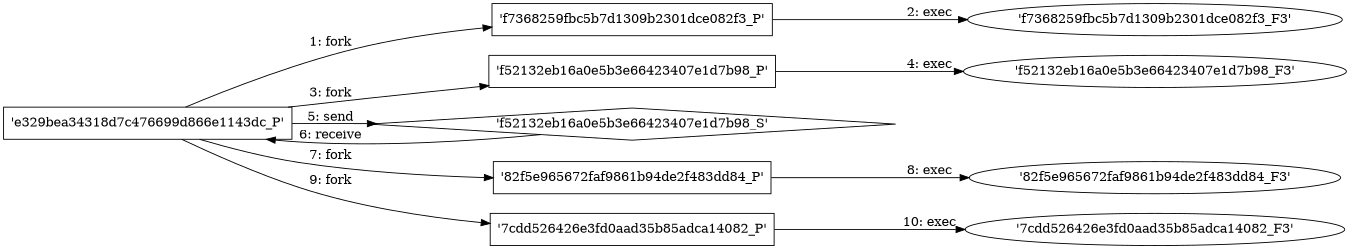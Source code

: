 digraph "D:\Learning\Paper\apt\基于CTI的攻击预警\Dataset\攻击图\ASGfromALLCTI\Bedep Lurking in Angler's Shadows.dot" {
rankdir="LR"
size="9"
fixedsize="false"
splines="true"
nodesep=0.3
ranksep=0
fontsize=10
overlap="scalexy"
engine= "neato"
	"'e329bea34318d7c476699d866e1143dc_P'" [node_type=Process shape=box]
	"'f7368259fbc5b7d1309b2301dce082f3_P'" [node_type=Process shape=box]
	"'e329bea34318d7c476699d866e1143dc_P'" -> "'f7368259fbc5b7d1309b2301dce082f3_P'" [label="1: fork"]
	"'f7368259fbc5b7d1309b2301dce082f3_P'" [node_type=Process shape=box]
	"'f7368259fbc5b7d1309b2301dce082f3_F3'" [node_type=File shape=ellipse]
	"'f7368259fbc5b7d1309b2301dce082f3_P'" -> "'f7368259fbc5b7d1309b2301dce082f3_F3'" [label="2: exec"]
	"'e329bea34318d7c476699d866e1143dc_P'" [node_type=Process shape=box]
	"'f52132eb16a0e5b3e66423407e1d7b98_P'" [node_type=Process shape=box]
	"'e329bea34318d7c476699d866e1143dc_P'" -> "'f52132eb16a0e5b3e66423407e1d7b98_P'" [label="3: fork"]
	"'f52132eb16a0e5b3e66423407e1d7b98_P'" [node_type=Process shape=box]
	"'f52132eb16a0e5b3e66423407e1d7b98_F3'" [node_type=File shape=ellipse]
	"'f52132eb16a0e5b3e66423407e1d7b98_P'" -> "'f52132eb16a0e5b3e66423407e1d7b98_F3'" [label="4: exec"]
	"'f52132eb16a0e5b3e66423407e1d7b98_S'" [node_type=Socket shape=diamond]
	"'e329bea34318d7c476699d866e1143dc_P'" [node_type=Process shape=box]
	"'e329bea34318d7c476699d866e1143dc_P'" -> "'f52132eb16a0e5b3e66423407e1d7b98_S'" [label="5: send"]
	"'f52132eb16a0e5b3e66423407e1d7b98_S'" -> "'e329bea34318d7c476699d866e1143dc_P'" [label="6: receive"]
	"'e329bea34318d7c476699d866e1143dc_P'" [node_type=Process shape=box]
	"'82f5e965672faf9861b94de2f483dd84_P'" [node_type=Process shape=box]
	"'e329bea34318d7c476699d866e1143dc_P'" -> "'82f5e965672faf9861b94de2f483dd84_P'" [label="7: fork"]
	"'82f5e965672faf9861b94de2f483dd84_P'" [node_type=Process shape=box]
	"'82f5e965672faf9861b94de2f483dd84_F3'" [node_type=File shape=ellipse]
	"'82f5e965672faf9861b94de2f483dd84_P'" -> "'82f5e965672faf9861b94de2f483dd84_F3'" [label="8: exec"]
	"'e329bea34318d7c476699d866e1143dc_P'" [node_type=Process shape=box]
	"'7cdd526426e3fd0aad35b85adca14082_P'" [node_type=Process shape=box]
	"'e329bea34318d7c476699d866e1143dc_P'" -> "'7cdd526426e3fd0aad35b85adca14082_P'" [label="9: fork"]
	"'7cdd526426e3fd0aad35b85adca14082_P'" [node_type=Process shape=box]
	"'7cdd526426e3fd0aad35b85adca14082_F3'" [node_type=File shape=ellipse]
	"'7cdd526426e3fd0aad35b85adca14082_P'" -> "'7cdd526426e3fd0aad35b85adca14082_F3'" [label="10: exec"]
}
